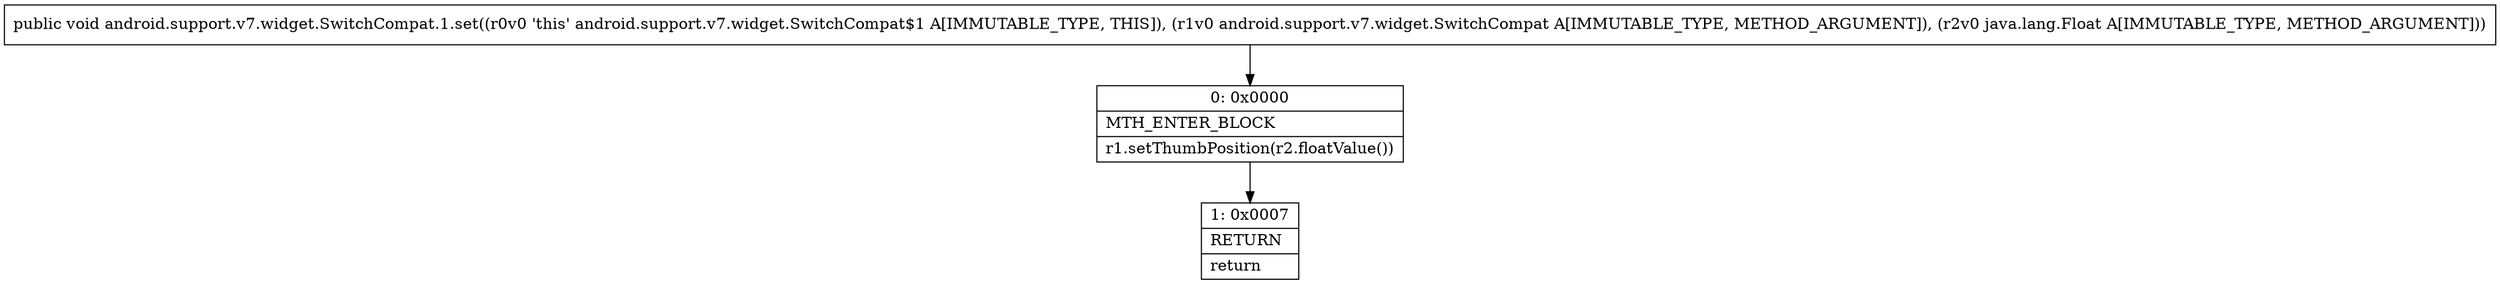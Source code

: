 digraph "CFG forandroid.support.v7.widget.SwitchCompat.1.set(Landroid\/support\/v7\/widget\/SwitchCompat;Ljava\/lang\/Float;)V" {
Node_0 [shape=record,label="{0\:\ 0x0000|MTH_ENTER_BLOCK\l|r1.setThumbPosition(r2.floatValue())\l}"];
Node_1 [shape=record,label="{1\:\ 0x0007|RETURN\l|return\l}"];
MethodNode[shape=record,label="{public void android.support.v7.widget.SwitchCompat.1.set((r0v0 'this' android.support.v7.widget.SwitchCompat$1 A[IMMUTABLE_TYPE, THIS]), (r1v0 android.support.v7.widget.SwitchCompat A[IMMUTABLE_TYPE, METHOD_ARGUMENT]), (r2v0 java.lang.Float A[IMMUTABLE_TYPE, METHOD_ARGUMENT])) }"];
MethodNode -> Node_0;
Node_0 -> Node_1;
}

